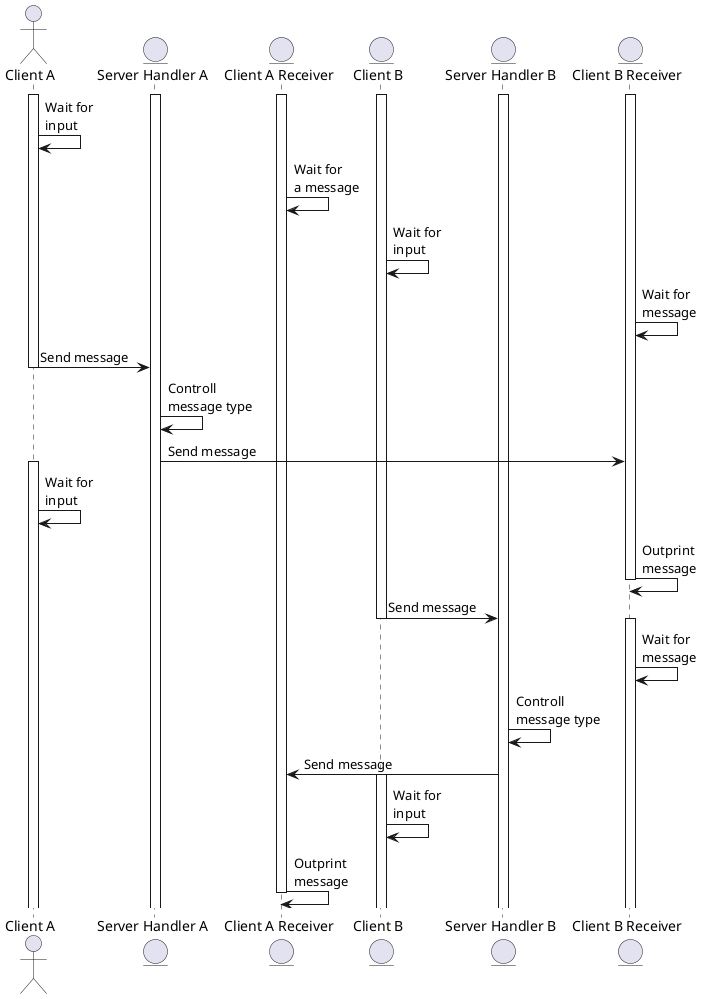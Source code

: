 @startuml

actor "Client A" as CA
entity "Server Handler A" as SVA
entity "Client A Receiver" as CAR
entity "Client B" as CB
entity "Server Handler B" as SVB
entity "Client B Receiver" as CBR

activate CA
activate SVA
activate CAR
activate CB
activate SVB
activate CBR

CA -> CA : Wait for \ninput
CAR -> CAR : Wait for \na message

CB -> CB : Wait for \ninput
CBR -> CBR : Wait for \nmessage


CA -> SVA : Send message
deactivate CA

SVA -> SVA : Controll  \nmessage type
SVA -> CBR : Send message

activate CA
CA -> CA : Wait for \ninput

CBR -> CBR : Outprint \nmessage
deactivate CBR

CB -> SVB : Send message
deactivate CB
activate CBR
CBR -> CBR : Wait for \nmessage

SVB -> SVB : Controll \nmessage type
SVB -> CAR : Send message

activate CB
CB -> CB : Wait for \ninput

CAR -> CAR : Outprint \nmessage
deactivate CAR


@enduml